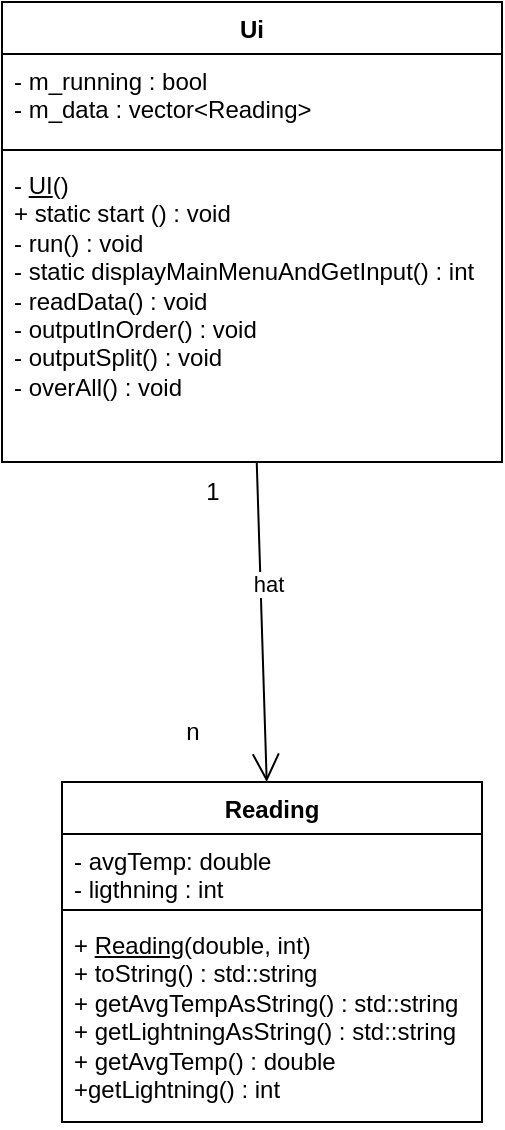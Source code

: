 <mxfile version="21.0.2" type="device"><diagram name="Seite-1" id="obB3PMiSIbX5DDUZeADZ"><mxGraphModel dx="989" dy="1721" grid="1" gridSize="10" guides="1" tooltips="1" connect="1" arrows="1" fold="1" page="1" pageScale="1" pageWidth="827" pageHeight="1169" math="0" shadow="0"><root><mxCell id="0"/><mxCell id="1" parent="0"/><mxCell id="C5zLg6HEmVcSx2wZTuBp-1" value="Reading" style="swimlane;fontStyle=1;align=center;verticalAlign=top;childLayout=stackLayout;horizontal=1;startSize=26;horizontalStack=0;resizeParent=1;resizeParentMax=0;resizeLast=0;collapsible=1;marginBottom=0;whiteSpace=wrap;html=1;" vertex="1" parent="1"><mxGeometry x="330" y="370" width="210" height="170" as="geometry"/></mxCell><mxCell id="C5zLg6HEmVcSx2wZTuBp-2" value="- avgTemp: double&lt;br&gt;- ligthning : int" style="text;strokeColor=none;fillColor=none;align=left;verticalAlign=top;spacingLeft=4;spacingRight=4;overflow=hidden;rotatable=0;points=[[0,0.5],[1,0.5]];portConstraint=eastwest;whiteSpace=wrap;html=1;" vertex="1" parent="C5zLg6HEmVcSx2wZTuBp-1"><mxGeometry y="26" width="210" height="34" as="geometry"/></mxCell><mxCell id="C5zLg6HEmVcSx2wZTuBp-3" value="" style="line;strokeWidth=1;fillColor=none;align=left;verticalAlign=middle;spacingTop=-1;spacingLeft=3;spacingRight=3;rotatable=0;labelPosition=right;points=[];portConstraint=eastwest;strokeColor=inherit;" vertex="1" parent="C5zLg6HEmVcSx2wZTuBp-1"><mxGeometry y="60" width="210" height="8" as="geometry"/></mxCell><mxCell id="C5zLg6HEmVcSx2wZTuBp-4" value="+ &lt;u&gt;Reading&lt;/u&gt;(double, int)&lt;br&gt;+ toString() : std::string&lt;br&gt;+ getAvgTempAsString() : std::string&lt;br&gt;+ getLightningAsString() : std::string&lt;br&gt;+ getAvgTemp() : double&lt;br&gt;+getLightning() : int&amp;nbsp;" style="text;strokeColor=none;fillColor=none;align=left;verticalAlign=top;spacingLeft=4;spacingRight=4;overflow=hidden;rotatable=0;points=[[0,0.5],[1,0.5]];portConstraint=eastwest;whiteSpace=wrap;html=1;" vertex="1" parent="C5zLg6HEmVcSx2wZTuBp-1"><mxGeometry y="68" width="210" height="102" as="geometry"/></mxCell><mxCell id="C5zLg6HEmVcSx2wZTuBp-24" value="" style="endArrow=open;endFill=1;endSize=12;html=1;rounded=0;" edge="1" parent="1" source="C5zLg6HEmVcSx2wZTuBp-31" target="C5zLg6HEmVcSx2wZTuBp-1"><mxGeometry width="160" relative="1" as="geometry"><mxPoint x="419" y="212" as="sourcePoint"/><mxPoint x="490" y="310" as="targetPoint"/></mxGeometry></mxCell><mxCell id="C5zLg6HEmVcSx2wZTuBp-25" value="hat" style="edgeLabel;html=1;align=center;verticalAlign=middle;resizable=0;points=[];" vertex="1" connectable="0" parent="C5zLg6HEmVcSx2wZTuBp-24"><mxGeometry x="-0.242" y="4" relative="1" as="geometry"><mxPoint as="offset"/></mxGeometry></mxCell><mxCell id="C5zLg6HEmVcSx2wZTuBp-26" value="1" style="text;html=1;align=center;verticalAlign=middle;resizable=0;points=[];autosize=1;strokeColor=none;fillColor=none;" vertex="1" parent="1"><mxGeometry x="390" y="210" width="30" height="30" as="geometry"/></mxCell><mxCell id="C5zLg6HEmVcSx2wZTuBp-27" value="n" style="text;html=1;align=center;verticalAlign=middle;resizable=0;points=[];autosize=1;strokeColor=none;fillColor=none;" vertex="1" parent="1"><mxGeometry x="380" y="330" width="30" height="30" as="geometry"/></mxCell><mxCell id="C5zLg6HEmVcSx2wZTuBp-28" value="Ui" style="swimlane;fontStyle=1;align=center;verticalAlign=top;childLayout=stackLayout;horizontal=1;startSize=26;horizontalStack=0;resizeParent=1;resizeParentMax=0;resizeLast=0;collapsible=1;marginBottom=0;whiteSpace=wrap;html=1;" vertex="1" parent="1"><mxGeometry x="300" y="-20" width="250" height="230" as="geometry"/></mxCell><mxCell id="C5zLg6HEmVcSx2wZTuBp-29" value="- m_running : bool&lt;br&gt;- m_data : vector&amp;lt;Reading&amp;gt;" style="text;strokeColor=none;fillColor=none;align=left;verticalAlign=top;spacingLeft=4;spacingRight=4;overflow=hidden;rotatable=0;points=[[0,0.5],[1,0.5]];portConstraint=eastwest;whiteSpace=wrap;html=1;" vertex="1" parent="C5zLg6HEmVcSx2wZTuBp-28"><mxGeometry y="26" width="250" height="44" as="geometry"/></mxCell><mxCell id="C5zLg6HEmVcSx2wZTuBp-30" value="" style="line;strokeWidth=1;fillColor=none;align=left;verticalAlign=middle;spacingTop=-1;spacingLeft=3;spacingRight=3;rotatable=0;labelPosition=right;points=[];portConstraint=eastwest;strokeColor=inherit;" vertex="1" parent="C5zLg6HEmVcSx2wZTuBp-28"><mxGeometry y="70" width="250" height="8" as="geometry"/></mxCell><mxCell id="C5zLg6HEmVcSx2wZTuBp-31" value="- &lt;u&gt;UI&lt;/u&gt;()&lt;br&gt;+ static start () : void&lt;br&gt;- run() : void&lt;br&gt;- static displayMainMenuAndGetInput() : int&lt;br&gt;- readData() : void&lt;br&gt;- outputInOrder() : void&lt;br&gt;- outputSplit() : void&lt;br&gt;- overAll() : void&lt;br&gt;" style="text;strokeColor=none;fillColor=none;align=left;verticalAlign=top;spacingLeft=4;spacingRight=4;overflow=hidden;rotatable=0;points=[[0,0.5],[1,0.5]];portConstraint=eastwest;whiteSpace=wrap;html=1;" vertex="1" parent="C5zLg6HEmVcSx2wZTuBp-28"><mxGeometry y="78" width="250" height="152" as="geometry"/></mxCell></root></mxGraphModel></diagram></mxfile>